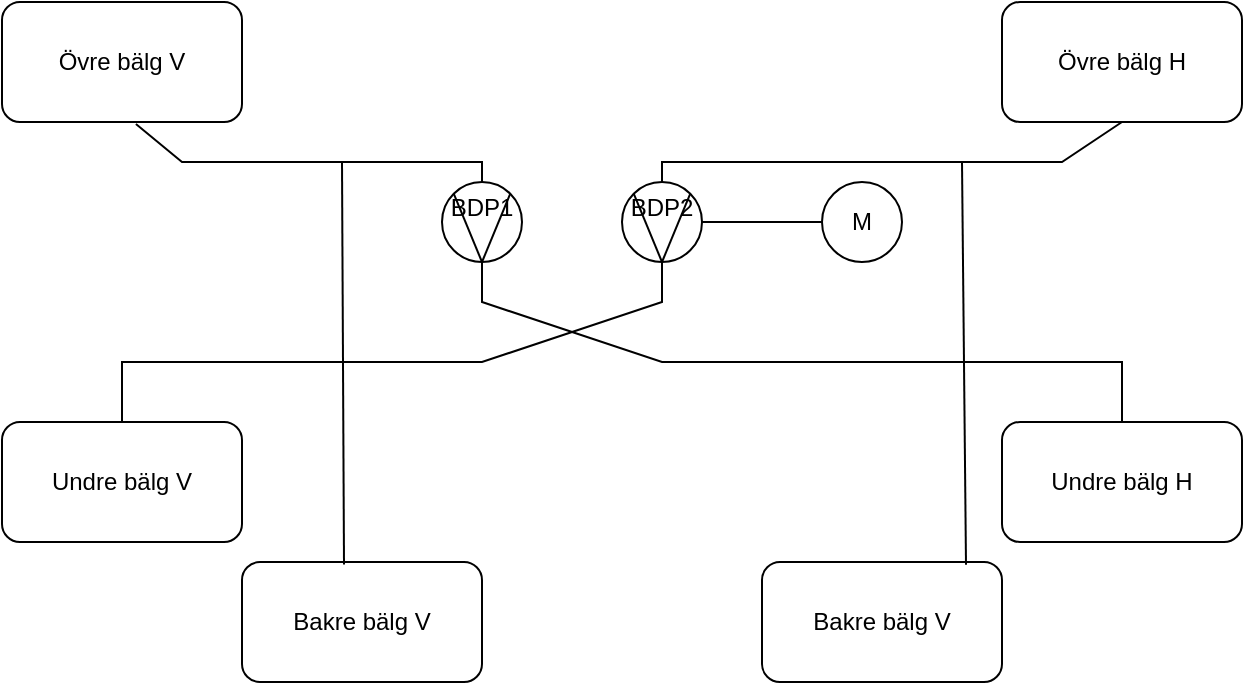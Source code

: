 <mxfile version="26.1.0">
  <diagram id="R2lEEEUBdFMjLlhIrx00" name="Page-1">
    <mxGraphModel dx="478" dy="251" grid="1" gridSize="10" guides="1" tooltips="1" connect="1" arrows="1" fold="1" page="1" pageScale="1" pageWidth="850" pageHeight="1100" math="0" shadow="0" extFonts="Permanent Marker^https://fonts.googleapis.com/css?family=Permanent+Marker">
      <root>
        <mxCell id="0" />
        <mxCell id="1" parent="0" />
        <mxCell id="7XABFEHhP0aUfo4QhLnn-1" value="Övre bälg V" style="rounded=1;whiteSpace=wrap;html=1;" vertex="1" parent="1">
          <mxGeometry x="110" y="90" width="120" height="60" as="geometry" />
        </mxCell>
        <mxCell id="7XABFEHhP0aUfo4QhLnn-3" value="Övre bälg H" style="rounded=1;whiteSpace=wrap;html=1;" vertex="1" parent="1">
          <mxGeometry x="610" y="90" width="120" height="60" as="geometry" />
        </mxCell>
        <mxCell id="7XABFEHhP0aUfo4QhLnn-5" value="Undre bälg V" style="rounded=1;whiteSpace=wrap;html=1;" vertex="1" parent="1">
          <mxGeometry x="110" y="300" width="120" height="60" as="geometry" />
        </mxCell>
        <mxCell id="7XABFEHhP0aUfo4QhLnn-6" value="Undre bälg H" style="rounded=1;whiteSpace=wrap;html=1;" vertex="1" parent="1">
          <mxGeometry x="610" y="300" width="120" height="60" as="geometry" />
        </mxCell>
        <mxCell id="7XABFEHhP0aUfo4QhLnn-7" value="&lt;div&gt;BDP1&lt;/div&gt;&lt;div&gt;&lt;br&gt;&lt;/div&gt;" style="ellipse;whiteSpace=wrap;html=1;aspect=fixed;" vertex="1" parent="1">
          <mxGeometry x="330" y="180" width="40" height="40" as="geometry" />
        </mxCell>
        <mxCell id="7XABFEHhP0aUfo4QhLnn-8" value="&lt;div&gt;BDP2&lt;/div&gt;&lt;div&gt;&lt;br&gt;&lt;/div&gt;" style="ellipse;whiteSpace=wrap;html=1;aspect=fixed;" vertex="1" parent="1">
          <mxGeometry x="420" y="180" width="40" height="40" as="geometry" />
        </mxCell>
        <mxCell id="7XABFEHhP0aUfo4QhLnn-10" value="" style="endArrow=none;html=1;rounded=0;exitX=0.558;exitY=1.017;exitDx=0;exitDy=0;exitPerimeter=0;entryX=0.5;entryY=0;entryDx=0;entryDy=0;" edge="1" parent="1" source="7XABFEHhP0aUfo4QhLnn-1" target="7XABFEHhP0aUfo4QhLnn-7">
          <mxGeometry width="50" height="50" relative="1" as="geometry">
            <mxPoint x="400" y="410" as="sourcePoint" />
            <mxPoint x="340" y="160" as="targetPoint" />
            <Array as="points">
              <mxPoint x="200" y="170" />
              <mxPoint x="350" y="170" />
            </Array>
          </mxGeometry>
        </mxCell>
        <mxCell id="7XABFEHhP0aUfo4QhLnn-11" value="" style="endArrow=none;html=1;rounded=0;entryX=0.5;entryY=0;entryDx=0;entryDy=0;" edge="1" parent="1" target="7XABFEHhP0aUfo4QhLnn-6">
          <mxGeometry width="50" height="50" relative="1" as="geometry">
            <mxPoint x="350" y="220" as="sourcePoint" />
            <mxPoint x="450" y="360" as="targetPoint" />
            <Array as="points">
              <mxPoint x="350" y="240" />
              <mxPoint x="440" y="270" />
              <mxPoint x="670" y="270" />
            </Array>
          </mxGeometry>
        </mxCell>
        <mxCell id="7XABFEHhP0aUfo4QhLnn-12" value="" style="endArrow=none;html=1;rounded=0;entryX=1;entryY=0;entryDx=0;entryDy=0;exitX=0.5;exitY=1;exitDx=0;exitDy=0;" edge="1" parent="1" source="7XABFEHhP0aUfo4QhLnn-7" target="7XABFEHhP0aUfo4QhLnn-7">
          <mxGeometry width="50" height="50" relative="1" as="geometry">
            <mxPoint x="400" y="410" as="sourcePoint" />
            <mxPoint x="450" y="360" as="targetPoint" />
          </mxGeometry>
        </mxCell>
        <mxCell id="7XABFEHhP0aUfo4QhLnn-13" value="" style="endArrow=none;html=1;rounded=0;exitX=0.5;exitY=1;exitDx=0;exitDy=0;entryX=0;entryY=0;entryDx=0;entryDy=0;" edge="1" parent="1" source="7XABFEHhP0aUfo4QhLnn-7" target="7XABFEHhP0aUfo4QhLnn-7">
          <mxGeometry width="50" height="50" relative="1" as="geometry">
            <mxPoint x="400" y="110" as="sourcePoint" />
            <mxPoint x="360" y="60" as="targetPoint" />
          </mxGeometry>
        </mxCell>
        <mxCell id="7XABFEHhP0aUfo4QhLnn-14" value="" style="endArrow=none;html=1;rounded=0;exitX=0.5;exitY=1;exitDx=0;exitDy=0;entryX=1;entryY=0;entryDx=0;entryDy=0;" edge="1" parent="1" source="7XABFEHhP0aUfo4QhLnn-8" target="7XABFEHhP0aUfo4QhLnn-8">
          <mxGeometry width="50" height="50" relative="1" as="geometry">
            <mxPoint x="400" y="120" as="sourcePoint" />
            <mxPoint x="450" y="70" as="targetPoint" />
          </mxGeometry>
        </mxCell>
        <mxCell id="7XABFEHhP0aUfo4QhLnn-15" value="" style="endArrow=none;html=1;rounded=0;exitX=0.5;exitY=1;exitDx=0;exitDy=0;entryX=0;entryY=0;entryDx=0;entryDy=0;" edge="1" parent="1" source="7XABFEHhP0aUfo4QhLnn-8" target="7XABFEHhP0aUfo4QhLnn-8">
          <mxGeometry width="50" height="50" relative="1" as="geometry">
            <mxPoint x="400" y="120" as="sourcePoint" />
            <mxPoint x="450" y="70" as="targetPoint" />
          </mxGeometry>
        </mxCell>
        <mxCell id="7XABFEHhP0aUfo4QhLnn-16" value="" style="endArrow=none;html=1;rounded=0;entryX=0.5;entryY=1;entryDx=0;entryDy=0;exitX=0.5;exitY=0;exitDx=0;exitDy=0;" edge="1" parent="1" source="7XABFEHhP0aUfo4QhLnn-8" target="7XABFEHhP0aUfo4QhLnn-3">
          <mxGeometry width="50" height="50" relative="1" as="geometry">
            <mxPoint x="400" y="180" as="sourcePoint" />
            <mxPoint x="450" y="130" as="targetPoint" />
            <Array as="points">
              <mxPoint x="440" y="170" />
              <mxPoint x="640" y="170" />
            </Array>
          </mxGeometry>
        </mxCell>
        <mxCell id="7XABFEHhP0aUfo4QhLnn-17" value="" style="endArrow=none;html=1;rounded=0;entryX=0.5;entryY=1;entryDx=0;entryDy=0;" edge="1" parent="1" target="7XABFEHhP0aUfo4QhLnn-8">
          <mxGeometry width="50" height="50" relative="1" as="geometry">
            <mxPoint x="170" y="300" as="sourcePoint" />
            <mxPoint x="450" y="130" as="targetPoint" />
            <Array as="points">
              <mxPoint x="170" y="270" />
              <mxPoint x="350" y="270" />
              <mxPoint x="440" y="240" />
            </Array>
          </mxGeometry>
        </mxCell>
        <mxCell id="7XABFEHhP0aUfo4QhLnn-18" value="M" style="ellipse;whiteSpace=wrap;html=1;aspect=fixed;" vertex="1" parent="1">
          <mxGeometry x="520" y="180" width="40" height="40" as="geometry" />
        </mxCell>
        <mxCell id="7XABFEHhP0aUfo4QhLnn-19" value="" style="endArrow=none;html=1;rounded=0;entryX=0;entryY=0.5;entryDx=0;entryDy=0;exitX=1;exitY=0.5;exitDx=0;exitDy=0;" edge="1" parent="1" source="7XABFEHhP0aUfo4QhLnn-8" target="7XABFEHhP0aUfo4QhLnn-18">
          <mxGeometry width="50" height="50" relative="1" as="geometry">
            <mxPoint x="400" y="250" as="sourcePoint" />
            <mxPoint x="450" y="200" as="targetPoint" />
          </mxGeometry>
        </mxCell>
        <mxCell id="7XABFEHhP0aUfo4QhLnn-20" value="Bakre bälg V" style="rounded=1;whiteSpace=wrap;html=1;" vertex="1" parent="1">
          <mxGeometry x="230" y="370" width="120" height="60" as="geometry" />
        </mxCell>
        <mxCell id="7XABFEHhP0aUfo4QhLnn-21" value="Bakre bälg V" style="rounded=1;whiteSpace=wrap;html=1;" vertex="1" parent="1">
          <mxGeometry x="490" y="370" width="120" height="60" as="geometry" />
        </mxCell>
        <mxCell id="7XABFEHhP0aUfo4QhLnn-23" value="" style="endArrow=none;html=1;rounded=0;exitX=0.425;exitY=0.021;exitDx=0;exitDy=0;exitPerimeter=0;" edge="1" parent="1" source="7XABFEHhP0aUfo4QhLnn-20">
          <mxGeometry width="50" height="50" relative="1" as="geometry">
            <mxPoint x="410" y="310" as="sourcePoint" />
            <mxPoint x="280" y="170" as="targetPoint" />
          </mxGeometry>
        </mxCell>
        <mxCell id="7XABFEHhP0aUfo4QhLnn-24" value="" style="endArrow=none;html=1;rounded=0;exitX=0.85;exitY=0.022;exitDx=0;exitDy=0;exitPerimeter=0;" edge="1" parent="1" source="7XABFEHhP0aUfo4QhLnn-21">
          <mxGeometry width="50" height="50" relative="1" as="geometry">
            <mxPoint x="410" y="310" as="sourcePoint" />
            <mxPoint x="590" y="170" as="targetPoint" />
          </mxGeometry>
        </mxCell>
      </root>
    </mxGraphModel>
  </diagram>
</mxfile>
